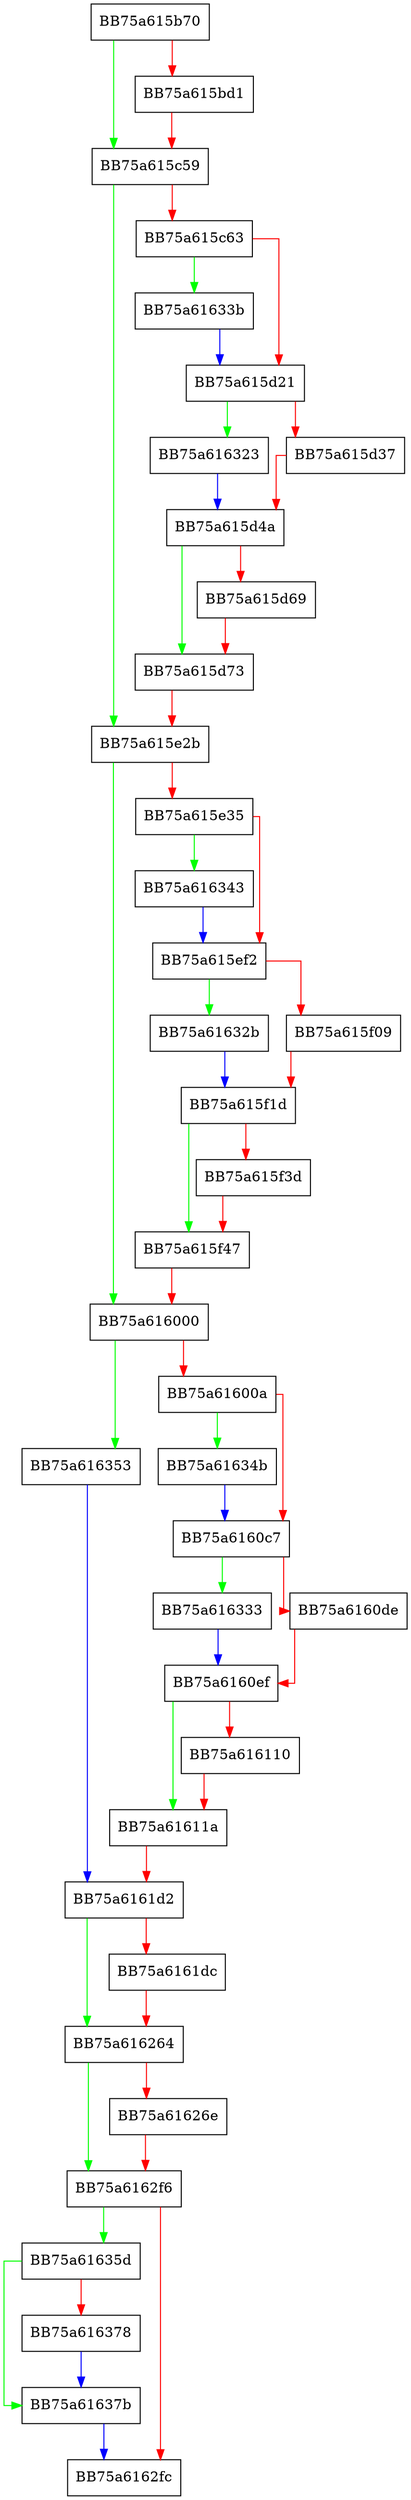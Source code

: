 digraph _init_preamble_cache {
  node [shape="box"];
  graph [splines=ortho];
  BB75a615b70 -> BB75a615c59 [color="green"];
  BB75a615b70 -> BB75a615bd1 [color="red"];
  BB75a615bd1 -> BB75a615c59 [color="red"];
  BB75a615c59 -> BB75a615e2b [color="green"];
  BB75a615c59 -> BB75a615c63 [color="red"];
  BB75a615c63 -> BB75a61633b [color="green"];
  BB75a615c63 -> BB75a615d21 [color="red"];
  BB75a615d21 -> BB75a616323 [color="green"];
  BB75a615d21 -> BB75a615d37 [color="red"];
  BB75a615d37 -> BB75a615d4a [color="red"];
  BB75a615d4a -> BB75a615d73 [color="green"];
  BB75a615d4a -> BB75a615d69 [color="red"];
  BB75a615d69 -> BB75a615d73 [color="red"];
  BB75a615d73 -> BB75a615e2b [color="red"];
  BB75a615e2b -> BB75a616000 [color="green"];
  BB75a615e2b -> BB75a615e35 [color="red"];
  BB75a615e35 -> BB75a616343 [color="green"];
  BB75a615e35 -> BB75a615ef2 [color="red"];
  BB75a615ef2 -> BB75a61632b [color="green"];
  BB75a615ef2 -> BB75a615f09 [color="red"];
  BB75a615f09 -> BB75a615f1d [color="red"];
  BB75a615f1d -> BB75a615f47 [color="green"];
  BB75a615f1d -> BB75a615f3d [color="red"];
  BB75a615f3d -> BB75a615f47 [color="red"];
  BB75a615f47 -> BB75a616000 [color="red"];
  BB75a616000 -> BB75a616353 [color="green"];
  BB75a616000 -> BB75a61600a [color="red"];
  BB75a61600a -> BB75a61634b [color="green"];
  BB75a61600a -> BB75a6160c7 [color="red"];
  BB75a6160c7 -> BB75a616333 [color="green"];
  BB75a6160c7 -> BB75a6160de [color="red"];
  BB75a6160de -> BB75a6160ef [color="red"];
  BB75a6160ef -> BB75a61611a [color="green"];
  BB75a6160ef -> BB75a616110 [color="red"];
  BB75a616110 -> BB75a61611a [color="red"];
  BB75a61611a -> BB75a6161d2 [color="red"];
  BB75a6161d2 -> BB75a616264 [color="green"];
  BB75a6161d2 -> BB75a6161dc [color="red"];
  BB75a6161dc -> BB75a616264 [color="red"];
  BB75a616264 -> BB75a6162f6 [color="green"];
  BB75a616264 -> BB75a61626e [color="red"];
  BB75a61626e -> BB75a6162f6 [color="red"];
  BB75a6162f6 -> BB75a61635d [color="green"];
  BB75a6162f6 -> BB75a6162fc [color="red"];
  BB75a616323 -> BB75a615d4a [color="blue"];
  BB75a61632b -> BB75a615f1d [color="blue"];
  BB75a616333 -> BB75a6160ef [color="blue"];
  BB75a61633b -> BB75a615d21 [color="blue"];
  BB75a616343 -> BB75a615ef2 [color="blue"];
  BB75a61634b -> BB75a6160c7 [color="blue"];
  BB75a616353 -> BB75a6161d2 [color="blue"];
  BB75a61635d -> BB75a61637b [color="green"];
  BB75a61635d -> BB75a616378 [color="red"];
  BB75a616378 -> BB75a61637b [color="blue"];
  BB75a61637b -> BB75a6162fc [color="blue"];
}